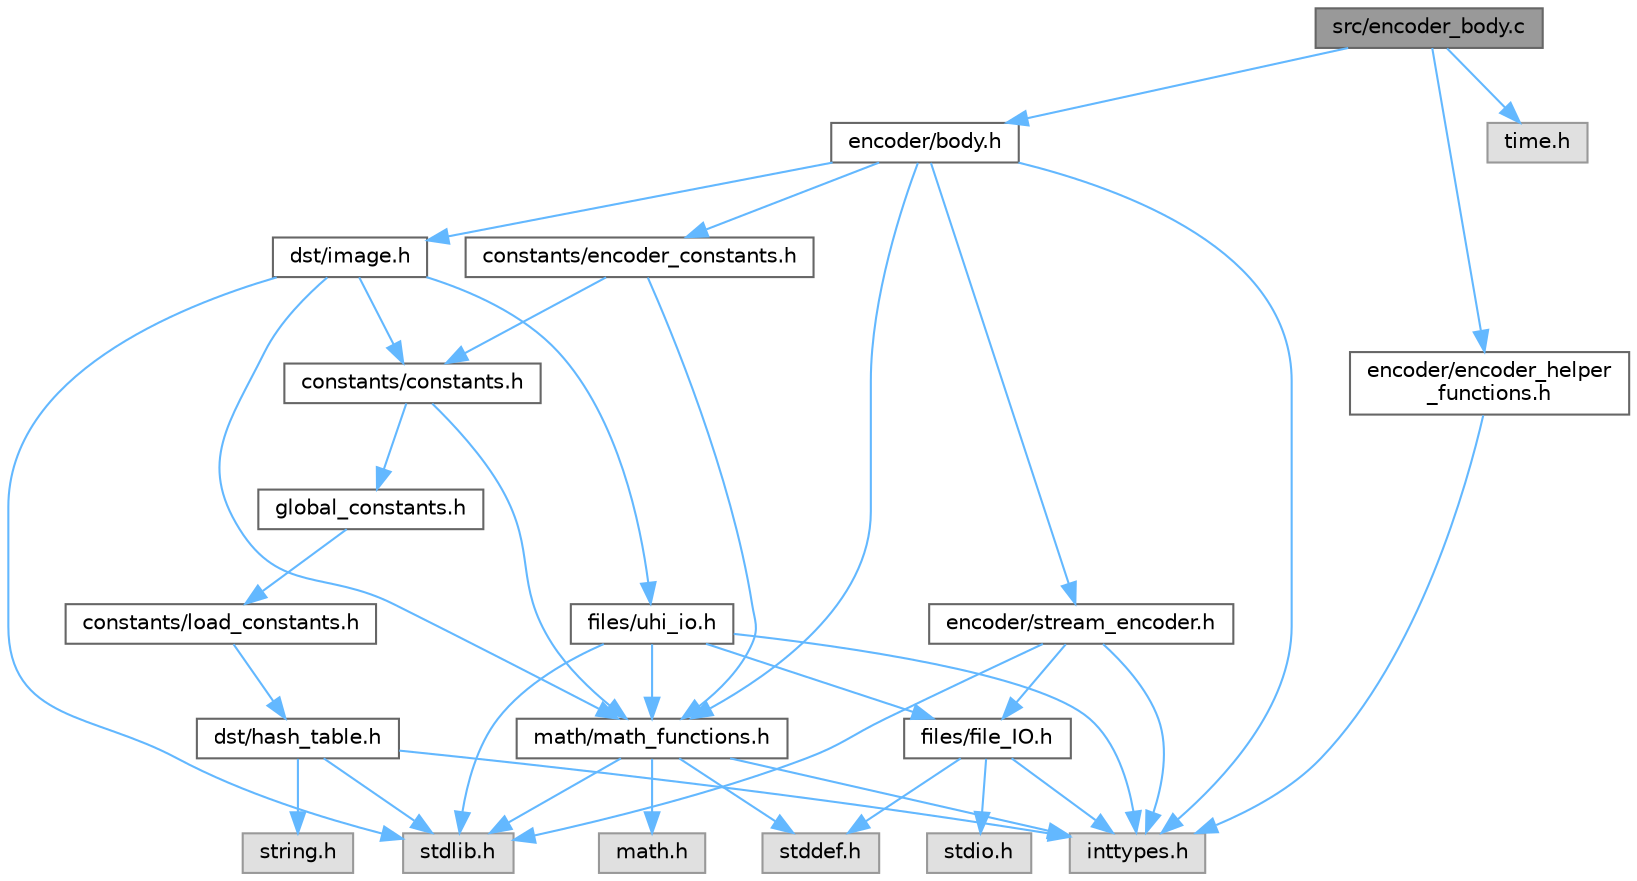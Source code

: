 digraph "src/encoder_body.c"
{
 // LATEX_PDF_SIZE
  bgcolor="transparent";
  edge [fontname=Helvetica,fontsize=10,labelfontname=Helvetica,labelfontsize=10];
  node [fontname=Helvetica,fontsize=10,shape=box,height=0.2,width=0.4];
  Node1 [id="Node000001",label="src/encoder_body.c",height=0.2,width=0.4,color="gray40", fillcolor="grey60", style="filled", fontcolor="black",tooltip=" "];
  Node1 -> Node2 [id="edge73_Node000001_Node000002",color="steelblue1",style="solid",tooltip=" "];
  Node2 [id="Node000002",label="encoder/body.h",height=0.2,width=0.4,color="grey40", fillcolor="white", style="filled",URL="$d0/d77/body_8h.html",tooltip=" "];
  Node2 -> Node3 [id="edge74_Node000002_Node000003",color="steelblue1",style="solid",tooltip=" "];
  Node3 [id="Node000003",label="inttypes.h",height=0.2,width=0.4,color="grey60", fillcolor="#E0E0E0", style="filled",tooltip=" "];
  Node2 -> Node4 [id="edge75_Node000002_Node000004",color="steelblue1",style="solid",tooltip=" "];
  Node4 [id="Node000004",label="math/math_functions.h",height=0.2,width=0.4,color="grey40", fillcolor="white", style="filled",URL="$d2/de2/math__functions_8h.html",tooltip=" "];
  Node4 -> Node5 [id="edge76_Node000004_Node000005",color="steelblue1",style="solid",tooltip=" "];
  Node5 [id="Node000005",label="stdlib.h",height=0.2,width=0.4,color="grey60", fillcolor="#E0E0E0", style="filled",tooltip=" "];
  Node4 -> Node6 [id="edge77_Node000004_Node000006",color="steelblue1",style="solid",tooltip=" "];
  Node6 [id="Node000006",label="math.h",height=0.2,width=0.4,color="grey60", fillcolor="#E0E0E0", style="filled",tooltip=" "];
  Node4 -> Node3 [id="edge78_Node000004_Node000003",color="steelblue1",style="solid",tooltip=" "];
  Node4 -> Node7 [id="edge79_Node000004_Node000007",color="steelblue1",style="solid",tooltip=" "];
  Node7 [id="Node000007",label="stddef.h",height=0.2,width=0.4,color="grey60", fillcolor="#E0E0E0", style="filled",tooltip=" "];
  Node2 -> Node8 [id="edge80_Node000002_Node000008",color="steelblue1",style="solid",tooltip=" "];
  Node8 [id="Node000008",label="dst/image.h",height=0.2,width=0.4,color="grey40", fillcolor="white", style="filled",URL="$d5/db2/image_8h.html",tooltip=" "];
  Node8 -> Node4 [id="edge81_Node000008_Node000004",color="steelblue1",style="solid",tooltip=" "];
  Node8 -> Node9 [id="edge82_Node000008_Node000009",color="steelblue1",style="solid",tooltip=" "];
  Node9 [id="Node000009",label="constants/constants.h",height=0.2,width=0.4,color="grey40", fillcolor="white", style="filled",URL="$d2/d6f/constants_8h.html",tooltip=" "];
  Node9 -> Node4 [id="edge83_Node000009_Node000004",color="steelblue1",style="solid",tooltip=" "];
  Node9 -> Node10 [id="edge84_Node000009_Node000010",color="steelblue1",style="solid",tooltip=" "];
  Node10 [id="Node000010",label="global_constants.h",height=0.2,width=0.4,color="grey40", fillcolor="white", style="filled",URL="$d5/ddb/global__constants_8h.html",tooltip=" "];
  Node10 -> Node11 [id="edge85_Node000010_Node000011",color="steelblue1",style="solid",tooltip=" "];
  Node11 [id="Node000011",label="constants/load_constants.h",height=0.2,width=0.4,color="grey40", fillcolor="white", style="filled",URL="$d4/d3e/load__constants_8h.html",tooltip=" "];
  Node11 -> Node12 [id="edge86_Node000011_Node000012",color="steelblue1",style="solid",tooltip=" "];
  Node12 [id="Node000012",label="dst/hash_table.h",height=0.2,width=0.4,color="grey40", fillcolor="white", style="filled",URL="$d4/ddb/hash__table_8h.html",tooltip=" "];
  Node12 -> Node5 [id="edge87_Node000012_Node000005",color="steelblue1",style="solid",tooltip=" "];
  Node12 -> Node3 [id="edge88_Node000012_Node000003",color="steelblue1",style="solid",tooltip=" "];
  Node12 -> Node13 [id="edge89_Node000012_Node000013",color="steelblue1",style="solid",tooltip=" "];
  Node13 [id="Node000013",label="string.h",height=0.2,width=0.4,color="grey60", fillcolor="#E0E0E0", style="filled",tooltip=" "];
  Node8 -> Node5 [id="edge90_Node000008_Node000005",color="steelblue1",style="solid",tooltip=" "];
  Node8 -> Node14 [id="edge91_Node000008_Node000014",color="steelblue1",style="solid",tooltip=" "];
  Node14 [id="Node000014",label="files/uhi_io.h",height=0.2,width=0.4,color="grey40", fillcolor="white", style="filled",URL="$d8/d60/uhi__io_8h.html",tooltip=" "];
  Node14 -> Node3 [id="edge92_Node000014_Node000003",color="steelblue1",style="solid",tooltip=" "];
  Node14 -> Node5 [id="edge93_Node000014_Node000005",color="steelblue1",style="solid",tooltip=" "];
  Node14 -> Node15 [id="edge94_Node000014_Node000015",color="steelblue1",style="solid",tooltip=" "];
  Node15 [id="Node000015",label="files/file_IO.h",height=0.2,width=0.4,color="grey40", fillcolor="white", style="filled",URL="$d9/d7f/file___i_o_8h.html",tooltip=" "];
  Node15 -> Node3 [id="edge95_Node000015_Node000003",color="steelblue1",style="solid",tooltip=" "];
  Node15 -> Node7 [id="edge96_Node000015_Node000007",color="steelblue1",style="solid",tooltip=" "];
  Node15 -> Node16 [id="edge97_Node000015_Node000016",color="steelblue1",style="solid",tooltip=" "];
  Node16 [id="Node000016",label="stdio.h",height=0.2,width=0.4,color="grey60", fillcolor="#E0E0E0", style="filled",tooltip=" "];
  Node14 -> Node4 [id="edge98_Node000014_Node000004",color="steelblue1",style="solid",tooltip=" "];
  Node2 -> Node17 [id="edge99_Node000002_Node000017",color="steelblue1",style="solid",tooltip=" "];
  Node17 [id="Node000017",label="constants/encoder_constants.h",height=0.2,width=0.4,color="grey40", fillcolor="white", style="filled",URL="$d7/ddb/encoder__constants_8h.html",tooltip=" "];
  Node17 -> Node4 [id="edge100_Node000017_Node000004",color="steelblue1",style="solid",tooltip=" "];
  Node17 -> Node9 [id="edge101_Node000017_Node000009",color="steelblue1",style="solid",tooltip=" "];
  Node2 -> Node18 [id="edge102_Node000002_Node000018",color="steelblue1",style="solid",tooltip=" "];
  Node18 [id="Node000018",label="encoder/stream_encoder.h",height=0.2,width=0.4,color="grey40", fillcolor="white", style="filled",URL="$d8/d81/stream__encoder_8h.html",tooltip=" "];
  Node18 -> Node3 [id="edge103_Node000018_Node000003",color="steelblue1",style="solid",tooltip=" "];
  Node18 -> Node5 [id="edge104_Node000018_Node000005",color="steelblue1",style="solid",tooltip=" "];
  Node18 -> Node15 [id="edge105_Node000018_Node000015",color="steelblue1",style="solid",tooltip=" "];
  Node1 -> Node19 [id="edge106_Node000001_Node000019",color="steelblue1",style="solid",tooltip=" "];
  Node19 [id="Node000019",label="time.h",height=0.2,width=0.4,color="grey60", fillcolor="#E0E0E0", style="filled",tooltip=" "];
  Node1 -> Node20 [id="edge107_Node000001_Node000020",color="steelblue1",style="solid",tooltip=" "];
  Node20 [id="Node000020",label="encoder/encoder_helper\l_functions.h",height=0.2,width=0.4,color="grey40", fillcolor="white", style="filled",URL="$d4/d25/encoder__helper__functions_8h.html",tooltip=" "];
  Node20 -> Node3 [id="edge108_Node000020_Node000003",color="steelblue1",style="solid",tooltip=" "];
}
